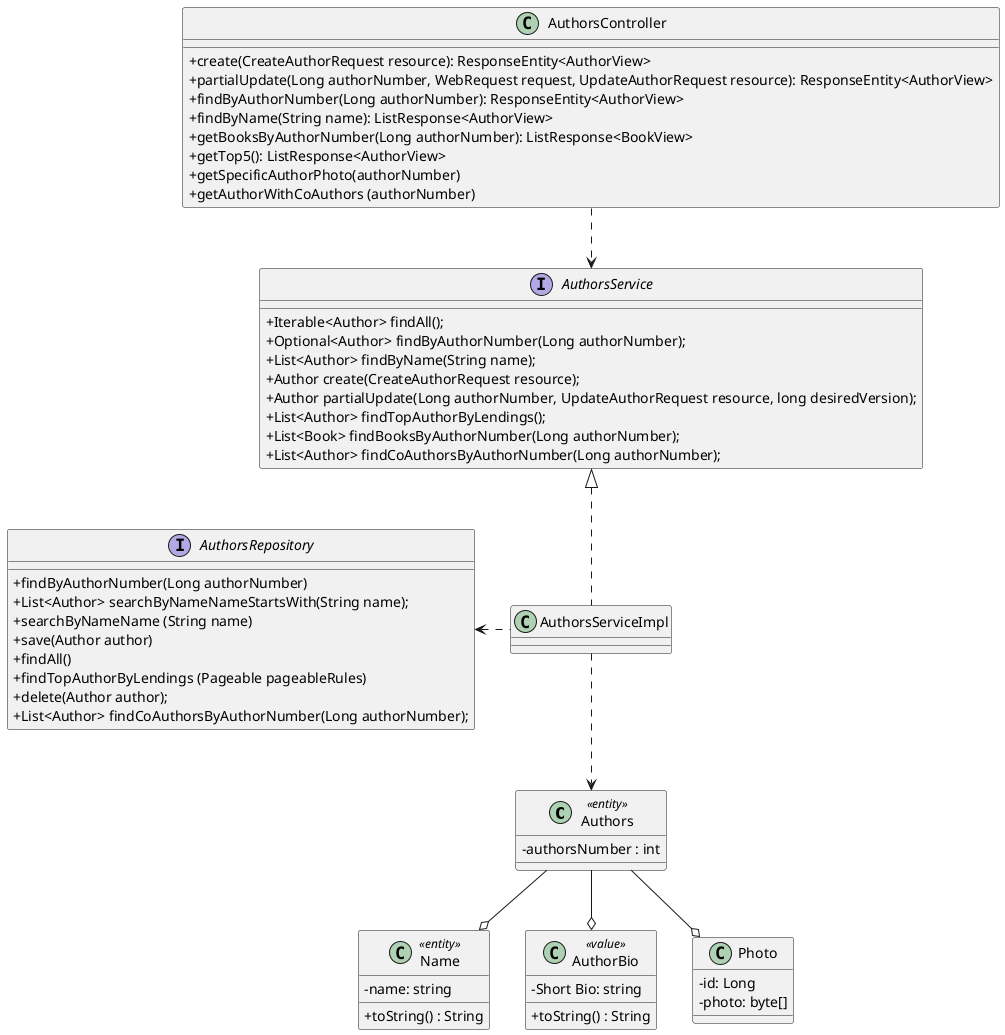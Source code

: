@startuml
'https://plantuml.com/class-diagram

skinparam classAttributeIconSize 0
class Authors <<entity>>{
    - authorsNumber : int
}
class Name <<entity>>{
    - name: string
    + toString() : String
}

class AuthorBio <<value>>{
    - Short Bio: string
    + toString() : String
}

class Photo {
    - id: Long
    - photo: byte[]
}

class AuthorsController {
        + create(CreateAuthorRequest resource): ResponseEntity<AuthorView>
        + partialUpdate(Long authorNumber, WebRequest request, UpdateAuthorRequest resource): ResponseEntity<AuthorView>
        + findByAuthorNumber(Long authorNumber): ResponseEntity<AuthorView>
        + findByName(String name): ListResponse<AuthorView>
        + getBooksByAuthorNumber(Long authorNumber): ListResponse<BookView>
        + getTop5(): ListResponse<AuthorView>
        + getSpecificAuthorPhoto(authorNumber)
        + getAuthorWithCoAuthors (authorNumber)
}

class AuthorsServiceImpl implements AuthorsService{
}

interface AuthorsService {
    +Iterable<Author> findAll();
    +Optional<Author> findByAuthorNumber(Long authorNumber);
    +List<Author> findByName(String name);
    +Author create(CreateAuthorRequest resource);
    +Author partialUpdate(Long authorNumber, UpdateAuthorRequest resource, long desiredVersion);
    +List<Author> findTopAuthorByLendings();
    +List<Book> findBooksByAuthorNumber(Long authorNumber);
    +List<Author> findCoAuthorsByAuthorNumber(Long authorNumber);

}

interface AuthorsRepository {
    + findByAuthorNumber(Long authorNumber)
    + List<Author> searchByNameNameStartsWith(String name);
    + searchByNameName (String name)
    + save(Author author)
    + findAll()
    + findTopAuthorByLendings (Pageable pageableRules)
    + delete(Author author);
    + List<Author> findCoAuthorsByAuthorNumber(Long authorNumber);


}

AuthorsServiceImpl ..> Authors
AuthorsController ..> AuthorsService
AuthorsServiceImpl .left.> AuthorsRepository

Authors --o Name
Authors --o Photo
Authors --o AuthorBio
@enduml
